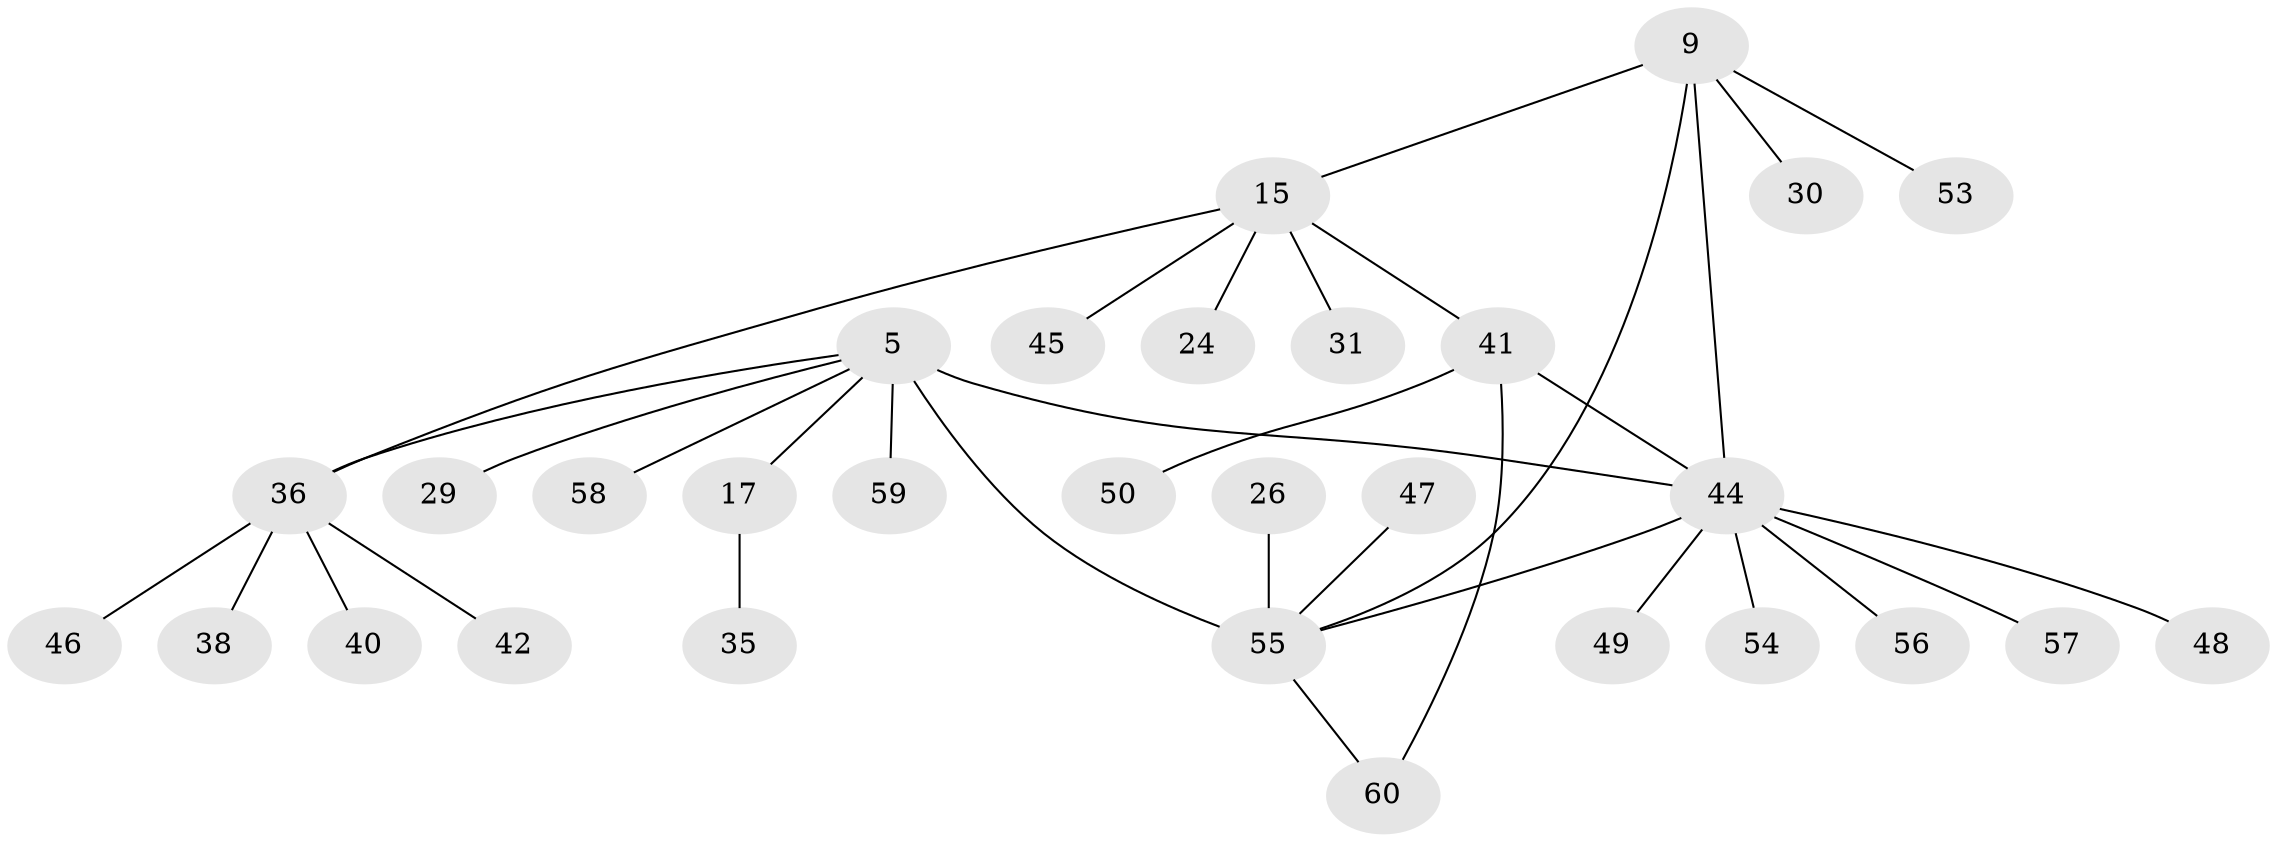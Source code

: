 // original degree distribution, {4: 0.06666666666666667, 5: 0.05, 3: 0.06666666666666667, 9: 0.016666666666666666, 7: 0.06666666666666667, 8: 0.03333333333333333, 6: 0.016666666666666666, 1: 0.5333333333333333, 2: 0.15}
// Generated by graph-tools (version 1.1) at 2025/54/03/09/25 04:54:31]
// undirected, 30 vertices, 34 edges
graph export_dot {
graph [start="1"]
  node [color=gray90,style=filled];
  5 [super="+3"];
  9 [super="+7"];
  15;
  17;
  24;
  26;
  29;
  30;
  31;
  35;
  36 [super="+14+16+18+25"];
  38;
  40;
  41 [super="+10"];
  42;
  44 [super="+12+19"];
  45;
  46;
  47 [super="+43"];
  48 [super="+21"];
  49;
  50;
  53 [super="+20+22+39"];
  54;
  55 [super="+32+2"];
  56;
  57;
  58;
  59;
  60 [super="+34+52"];
  5 -- 17 [weight=2];
  5 -- 29;
  5 -- 55 [weight=5];
  5 -- 58;
  5 -- 59;
  5 -- 36 [weight=2];
  5 -- 44 [weight=2];
  9 -- 30;
  9 -- 15;
  9 -- 53;
  9 -- 55 [weight=2];
  9 -- 44 [weight=2];
  15 -- 24;
  15 -- 31;
  15 -- 41 [weight=2];
  15 -- 45;
  15 -- 36 [weight=2];
  17 -- 35;
  26 -- 55;
  36 -- 38;
  36 -- 40;
  36 -- 42;
  36 -- 46;
  41 -- 50;
  41 -- 60;
  41 -- 44 [weight=2];
  44 -- 48;
  44 -- 49;
  44 -- 54;
  44 -- 55;
  44 -- 56;
  44 -- 57;
  47 -- 55;
  55 -- 60;
}
